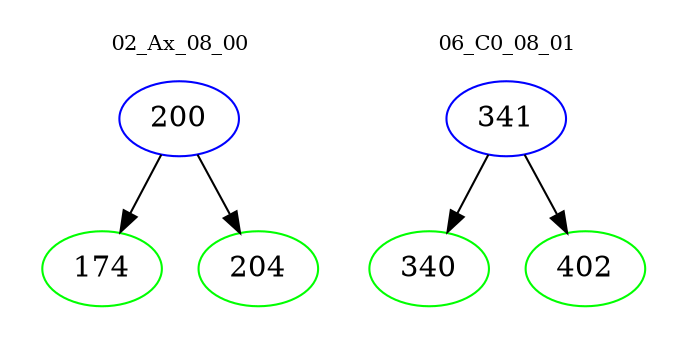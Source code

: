 digraph{
subgraph cluster_0 {
color = white
label = "02_Ax_08_00";
fontsize=10;
T0_200 [label="200", color="blue"]
T0_200 -> T0_174 [color="black"]
T0_174 [label="174", color="green"]
T0_200 -> T0_204 [color="black"]
T0_204 [label="204", color="green"]
}
subgraph cluster_1 {
color = white
label = "06_C0_08_01";
fontsize=10;
T1_341 [label="341", color="blue"]
T1_341 -> T1_340 [color="black"]
T1_340 [label="340", color="green"]
T1_341 -> T1_402 [color="black"]
T1_402 [label="402", color="green"]
}
}
